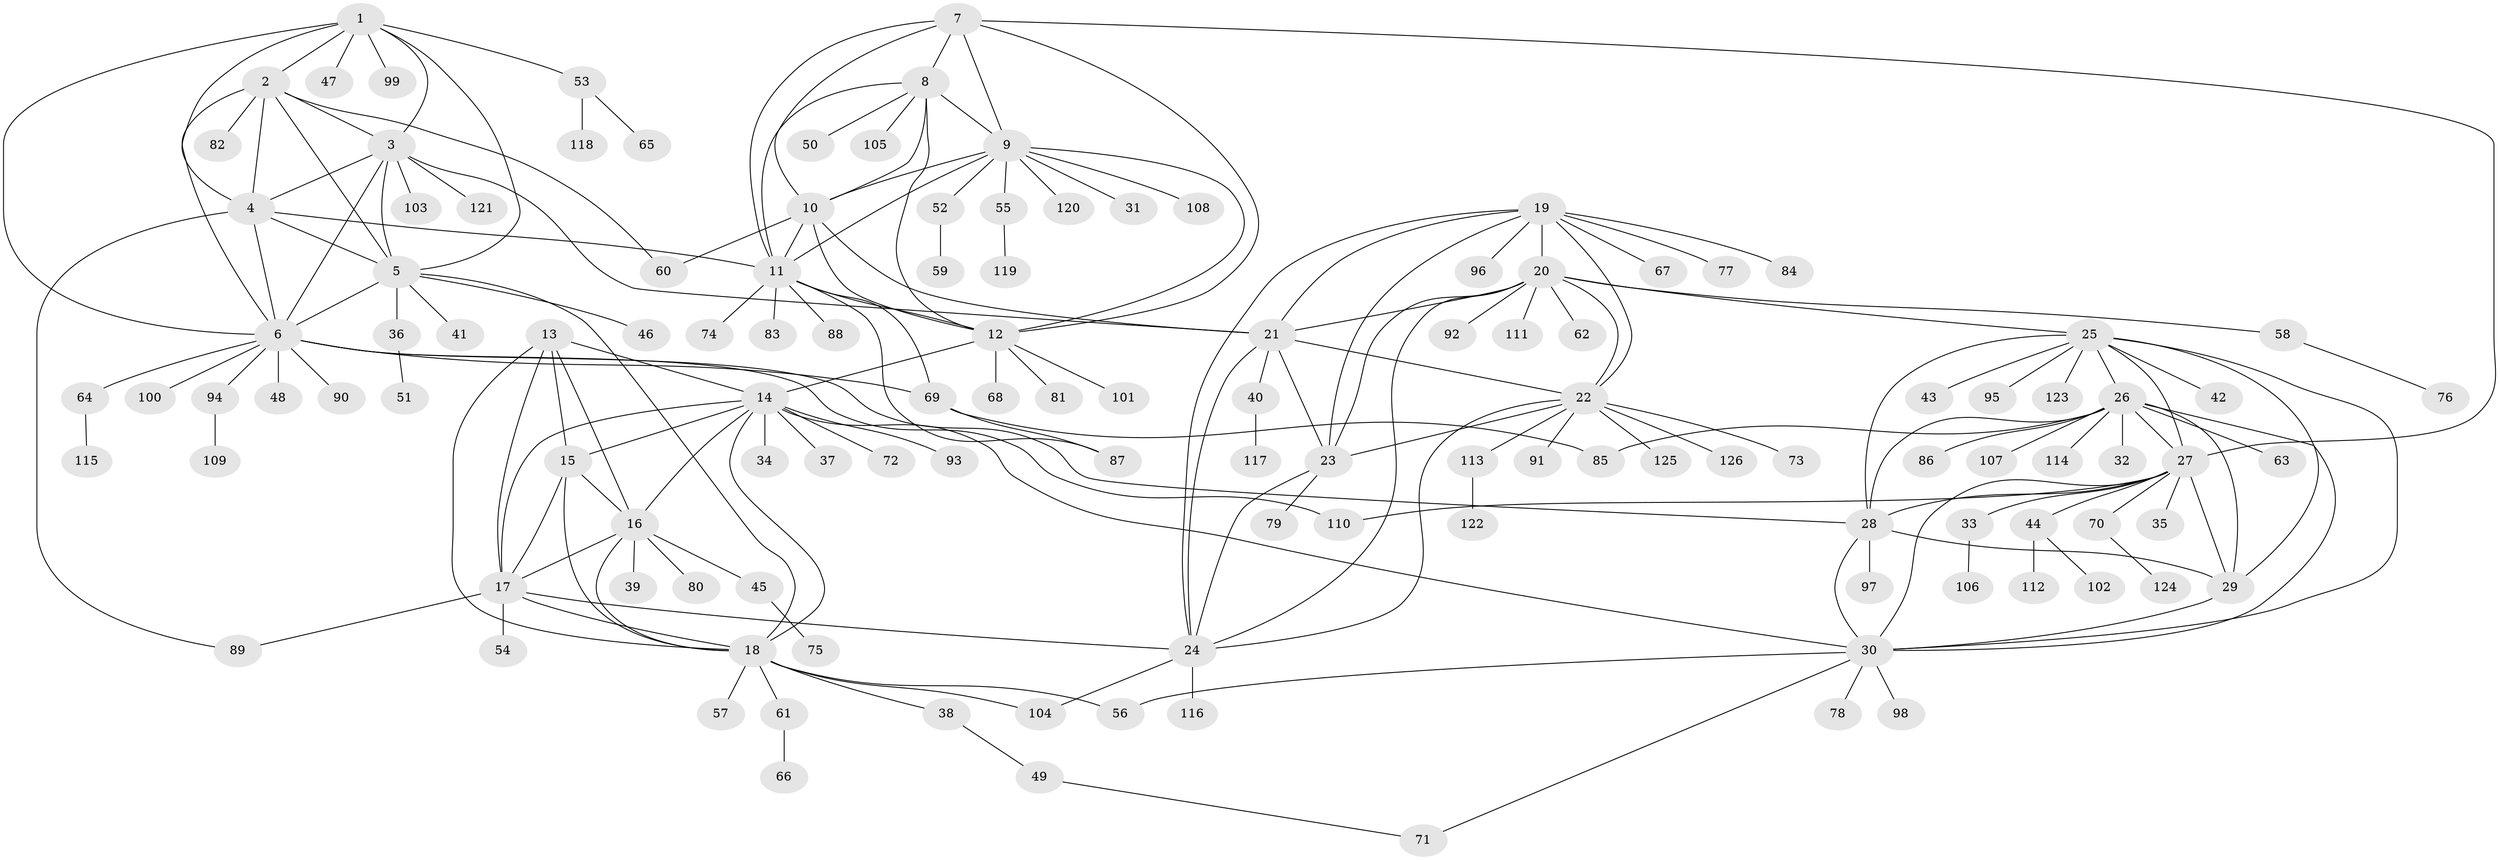 // Generated by graph-tools (version 1.1) at 2025/50/03/09/25 03:50:33]
// undirected, 126 vertices, 190 edges
graph export_dot {
graph [start="1"]
  node [color=gray90,style=filled];
  1;
  2;
  3;
  4;
  5;
  6;
  7;
  8;
  9;
  10;
  11;
  12;
  13;
  14;
  15;
  16;
  17;
  18;
  19;
  20;
  21;
  22;
  23;
  24;
  25;
  26;
  27;
  28;
  29;
  30;
  31;
  32;
  33;
  34;
  35;
  36;
  37;
  38;
  39;
  40;
  41;
  42;
  43;
  44;
  45;
  46;
  47;
  48;
  49;
  50;
  51;
  52;
  53;
  54;
  55;
  56;
  57;
  58;
  59;
  60;
  61;
  62;
  63;
  64;
  65;
  66;
  67;
  68;
  69;
  70;
  71;
  72;
  73;
  74;
  75;
  76;
  77;
  78;
  79;
  80;
  81;
  82;
  83;
  84;
  85;
  86;
  87;
  88;
  89;
  90;
  91;
  92;
  93;
  94;
  95;
  96;
  97;
  98;
  99;
  100;
  101;
  102;
  103;
  104;
  105;
  106;
  107;
  108;
  109;
  110;
  111;
  112;
  113;
  114;
  115;
  116;
  117;
  118;
  119;
  120;
  121;
  122;
  123;
  124;
  125;
  126;
  1 -- 2;
  1 -- 3;
  1 -- 4;
  1 -- 5;
  1 -- 6;
  1 -- 47;
  1 -- 53;
  1 -- 99;
  2 -- 3;
  2 -- 4;
  2 -- 5;
  2 -- 6;
  2 -- 60;
  2 -- 82;
  3 -- 4;
  3 -- 5;
  3 -- 6;
  3 -- 21;
  3 -- 103;
  3 -- 121;
  4 -- 5;
  4 -- 6;
  4 -- 11;
  4 -- 89;
  5 -- 6;
  5 -- 18;
  5 -- 36;
  5 -- 41;
  5 -- 46;
  6 -- 28;
  6 -- 48;
  6 -- 64;
  6 -- 69;
  6 -- 90;
  6 -- 94;
  6 -- 100;
  6 -- 110;
  7 -- 8;
  7 -- 9;
  7 -- 10;
  7 -- 11;
  7 -- 12;
  7 -- 27;
  8 -- 9;
  8 -- 10;
  8 -- 11;
  8 -- 12;
  8 -- 50;
  8 -- 105;
  9 -- 10;
  9 -- 11;
  9 -- 12;
  9 -- 31;
  9 -- 52;
  9 -- 55;
  9 -- 108;
  9 -- 120;
  10 -- 11;
  10 -- 12;
  10 -- 21;
  10 -- 60;
  11 -- 12;
  11 -- 69;
  11 -- 74;
  11 -- 83;
  11 -- 87;
  11 -- 88;
  12 -- 14;
  12 -- 68;
  12 -- 81;
  12 -- 101;
  13 -- 14;
  13 -- 15;
  13 -- 16;
  13 -- 17;
  13 -- 18;
  14 -- 15;
  14 -- 16;
  14 -- 17;
  14 -- 18;
  14 -- 30;
  14 -- 34;
  14 -- 37;
  14 -- 72;
  14 -- 93;
  15 -- 16;
  15 -- 17;
  15 -- 18;
  16 -- 17;
  16 -- 18;
  16 -- 39;
  16 -- 45;
  16 -- 80;
  17 -- 18;
  17 -- 24;
  17 -- 54;
  17 -- 89;
  18 -- 38;
  18 -- 56;
  18 -- 57;
  18 -- 61;
  18 -- 104;
  19 -- 20;
  19 -- 21;
  19 -- 22;
  19 -- 23;
  19 -- 24;
  19 -- 67;
  19 -- 77;
  19 -- 84;
  19 -- 96;
  20 -- 21;
  20 -- 22;
  20 -- 23;
  20 -- 24;
  20 -- 25;
  20 -- 58;
  20 -- 62;
  20 -- 92;
  20 -- 111;
  21 -- 22;
  21 -- 23;
  21 -- 24;
  21 -- 40;
  22 -- 23;
  22 -- 24;
  22 -- 73;
  22 -- 91;
  22 -- 113;
  22 -- 125;
  22 -- 126;
  23 -- 24;
  23 -- 79;
  24 -- 104;
  24 -- 116;
  25 -- 26;
  25 -- 27;
  25 -- 28;
  25 -- 29;
  25 -- 30;
  25 -- 42;
  25 -- 43;
  25 -- 95;
  25 -- 123;
  26 -- 27;
  26 -- 28;
  26 -- 29;
  26 -- 30;
  26 -- 32;
  26 -- 63;
  26 -- 85;
  26 -- 86;
  26 -- 107;
  26 -- 114;
  27 -- 28;
  27 -- 29;
  27 -- 30;
  27 -- 33;
  27 -- 35;
  27 -- 44;
  27 -- 70;
  27 -- 110;
  28 -- 29;
  28 -- 30;
  28 -- 97;
  29 -- 30;
  30 -- 56;
  30 -- 71;
  30 -- 78;
  30 -- 98;
  33 -- 106;
  36 -- 51;
  38 -- 49;
  40 -- 117;
  44 -- 102;
  44 -- 112;
  45 -- 75;
  49 -- 71;
  52 -- 59;
  53 -- 65;
  53 -- 118;
  55 -- 119;
  58 -- 76;
  61 -- 66;
  64 -- 115;
  69 -- 85;
  69 -- 87;
  70 -- 124;
  94 -- 109;
  113 -- 122;
}
